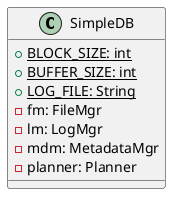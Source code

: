 @startuml
scale 1
class SimpleDB {
    {static} +BLOCK_SIZE: int
    {static} +BUFFER_SIZE: int
    {static} +LOG_FILE: String
    -fm: FileMgr
    -lm: LogMgr
    -mdm: MetadataMgr
    -planner: Planner
}
@enduml
